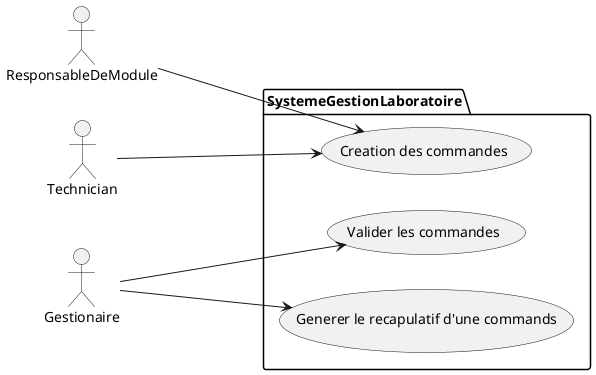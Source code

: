 @startuml
'https://plantuml.com/use-case-diagram
left to right direction

actor ResponsableDeModule as rdm
actor Technician as tch
actor Gestionaire as gs

package SystemeGestionLaboratoire {
    usecase "Creation des commandes" as rdc
    usecase "Valider les commandes" as vlc
    usecase "Generer le recapulatif d'une commands" as grc
}

rdm ---> rdc
tch ---> rdc
gs ---> vlc
gs ---> grc

'
'note right of Admin : This is an example.
'
'note right of (Use)
'A note can also
'be on several lines
'end note
'
'note "This note is connected\nto several objects." as N2
'(Start) .. N2
'N2 .. (Use)
@enduml